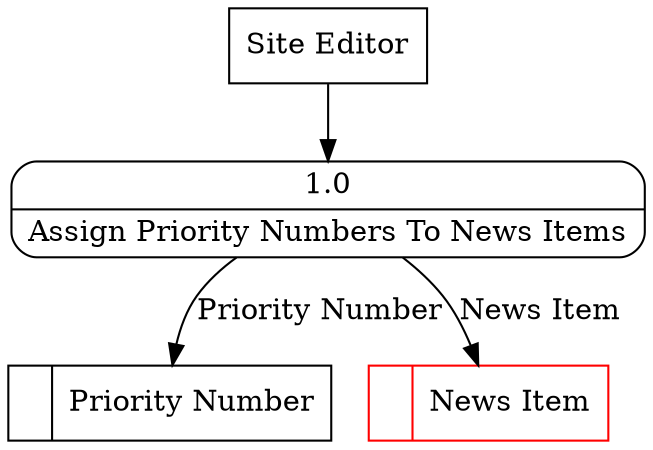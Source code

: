 digraph dfd2{ 
node[shape=record]
200 [label="<f0>  |<f1> Priority Number " ];
201 [label="<f0>  |<f1> News Item " color=red];
202 [label="Site Editor" shape=box];
203 [label="{<f0> 1.0|<f1> Assign Priority Numbers To News Items }" shape=Mrecord];
202 -> 203
203 -> 200 [label="Priority Number"]
203 -> 201 [label="News Item"]
}